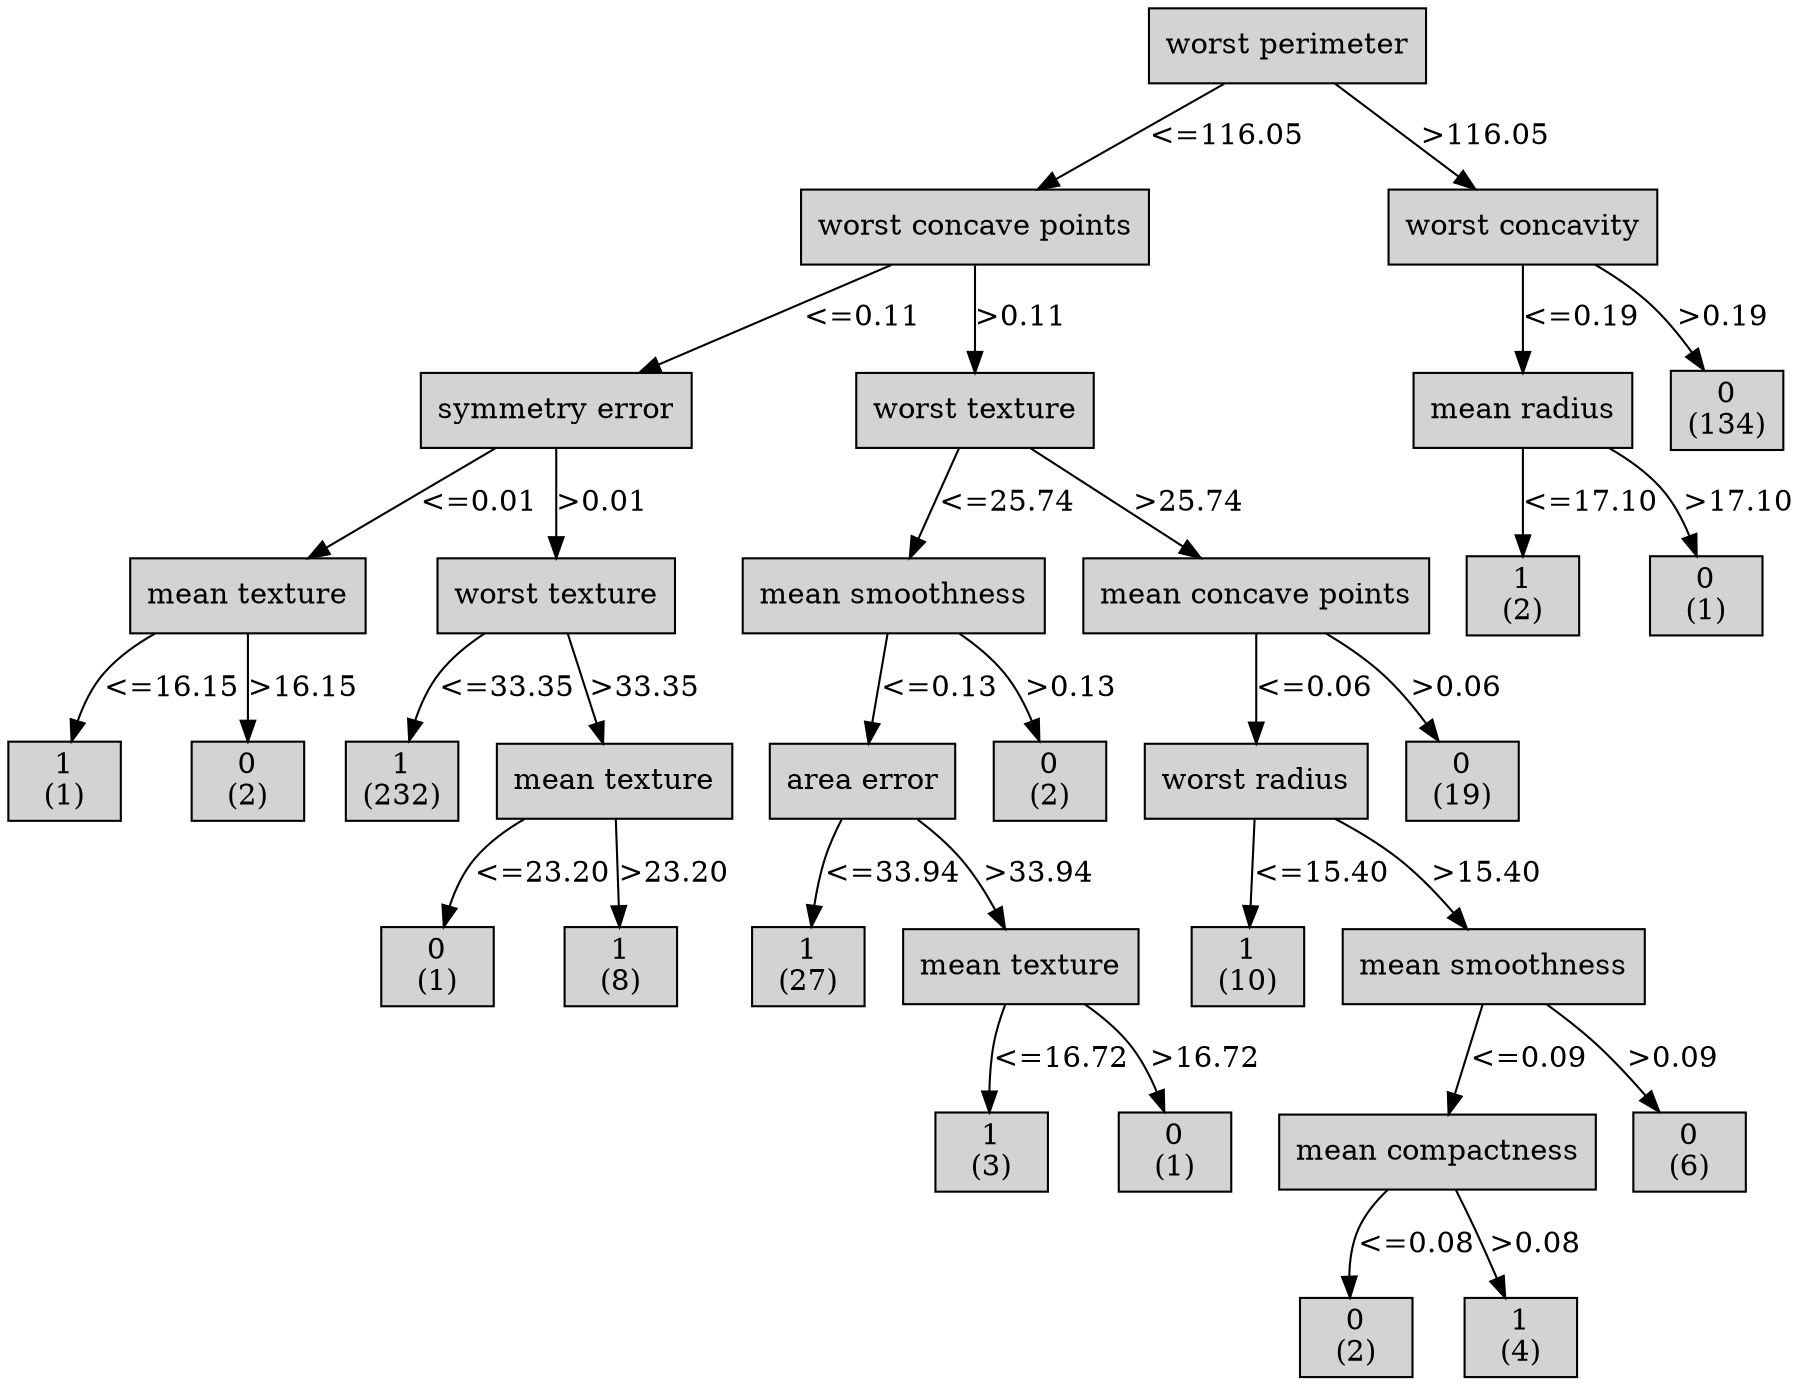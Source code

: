 digraph ID3_Tree {
"0" [shape=box, style=filled, label="worst perimeter
", weight=1]
"1" [shape=box, style=filled, label="worst concave points
", weight=2]
0 -> 1 [ label = "<=116.05"];
"2" [shape=box, style=filled, label="symmetry error
", weight=3]
1 -> 2 [ label = "<=0.11"];
"3" [shape=box, style=filled, label="mean texture
", weight=4]
2 -> 3 [ label = "<=0.01"];
"4" [shape=box, style=filled, label="1
(1)
", weight=5]
3 -> 4 [ label = "<=16.15"];
"5" [shape=box, style=filled, label="0
(2)
", weight=5]
3 -> 5 [ label = ">16.15"];
"6" [shape=box, style=filled, label="worst texture
", weight=4]
2 -> 6 [ label = ">0.01"];
"7" [shape=box, style=filled, label="1
(232)
", weight=5]
6 -> 7 [ label = "<=33.35"];
"8" [shape=box, style=filled, label="mean texture
", weight=5]
6 -> 8 [ label = ">33.35"];
"9" [shape=box, style=filled, label="0
(1)
", weight=6]
8 -> 9 [ label = "<=23.20"];
"10" [shape=box, style=filled, label="1
(8)
", weight=6]
8 -> 10 [ label = ">23.20"];
"11" [shape=box, style=filled, label="worst texture
", weight=3]
1 -> 11 [ label = ">0.11"];
"12" [shape=box, style=filled, label="mean smoothness
", weight=4]
11 -> 12 [ label = "<=25.74"];
"13" [shape=box, style=filled, label="area error
", weight=5]
12 -> 13 [ label = "<=0.13"];
"14" [shape=box, style=filled, label="1
(27)
", weight=6]
13 -> 14 [ label = "<=33.94"];
"15" [shape=box, style=filled, label="mean texture
", weight=6]
13 -> 15 [ label = ">33.94"];
"16" [shape=box, style=filled, label="1
(3)
", weight=7]
15 -> 16 [ label = "<=16.72"];
"17" [shape=box, style=filled, label="0
(1)
", weight=7]
15 -> 17 [ label = ">16.72"];
"18" [shape=box, style=filled, label="0
(2)
", weight=5]
12 -> 18 [ label = ">0.13"];
"19" [shape=box, style=filled, label="mean concave points
", weight=4]
11 -> 19 [ label = ">25.74"];
"20" [shape=box, style=filled, label="worst radius
", weight=5]
19 -> 20 [ label = "<=0.06"];
"21" [shape=box, style=filled, label="1
(10)
", weight=6]
20 -> 21 [ label = "<=15.40"];
"22" [shape=box, style=filled, label="mean smoothness
", weight=6]
20 -> 22 [ label = ">15.40"];
"23" [shape=box, style=filled, label="mean compactness
", weight=7]
22 -> 23 [ label = "<=0.09"];
"24" [shape=box, style=filled, label="0
(2)
", weight=8]
23 -> 24 [ label = "<=0.08"];
"25" [shape=box, style=filled, label="1
(4)
", weight=8]
23 -> 25 [ label = ">0.08"];
"26" [shape=box, style=filled, label="0
(6)
", weight=7]
22 -> 26 [ label = ">0.09"];
"27" [shape=box, style=filled, label="0
(19)
", weight=5]
19 -> 27 [ label = ">0.06"];
"28" [shape=box, style=filled, label="worst concavity
", weight=2]
0 -> 28 [ label = ">116.05"];
"29" [shape=box, style=filled, label="mean radius
", weight=3]
28 -> 29 [ label = "<=0.19"];
"30" [shape=box, style=filled, label="1
(2)
", weight=4]
29 -> 30 [ label = "<=17.10"];
"31" [shape=box, style=filled, label="0
(1)
", weight=4]
29 -> 31 [ label = ">17.10"];
"32" [shape=box, style=filled, label="0
(134)
", weight=3]
28 -> 32 [ label = ">0.19"];
{rank=same; 0;};
{rank=same; 1;28;};
{rank=same; 2;11;29;32;};
{rank=same; 3;6;12;19;30;31;};
{rank=same; 4;5;7;8;13;18;20;27;};
{rank=same; 9;10;14;15;21;22;};
{rank=same; 16;17;23;26;};
{rank=same; 24;25;};
}